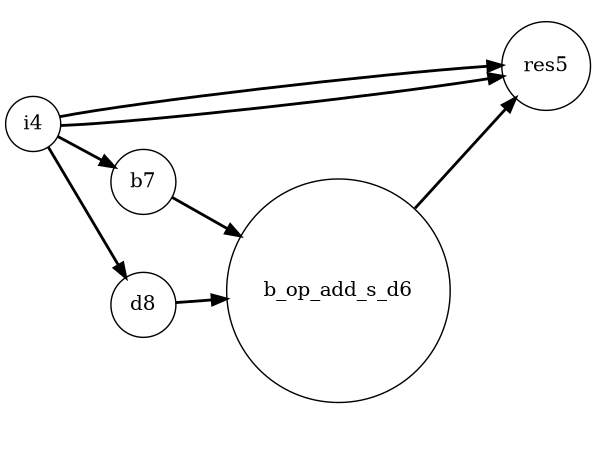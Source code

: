 digraph D {
  rankdir=LR
  size="4,3"
  ratio="fill"
  edge[style="bold"]
  node[shape="circle"]
b_op_add_s_d6 -> res5[label="", color="black"]
b7 -> b_op_add_s_d6[label="", color="black"]
d8 -> b_op_add_s_d6[label="", color="black"]
i4 -> res5[label="", color="black"]
i4 -> res5[label="", color="black"]
i4 -> b7[label="", color="black"]
i4 -> d8[label="", color="black"]
}